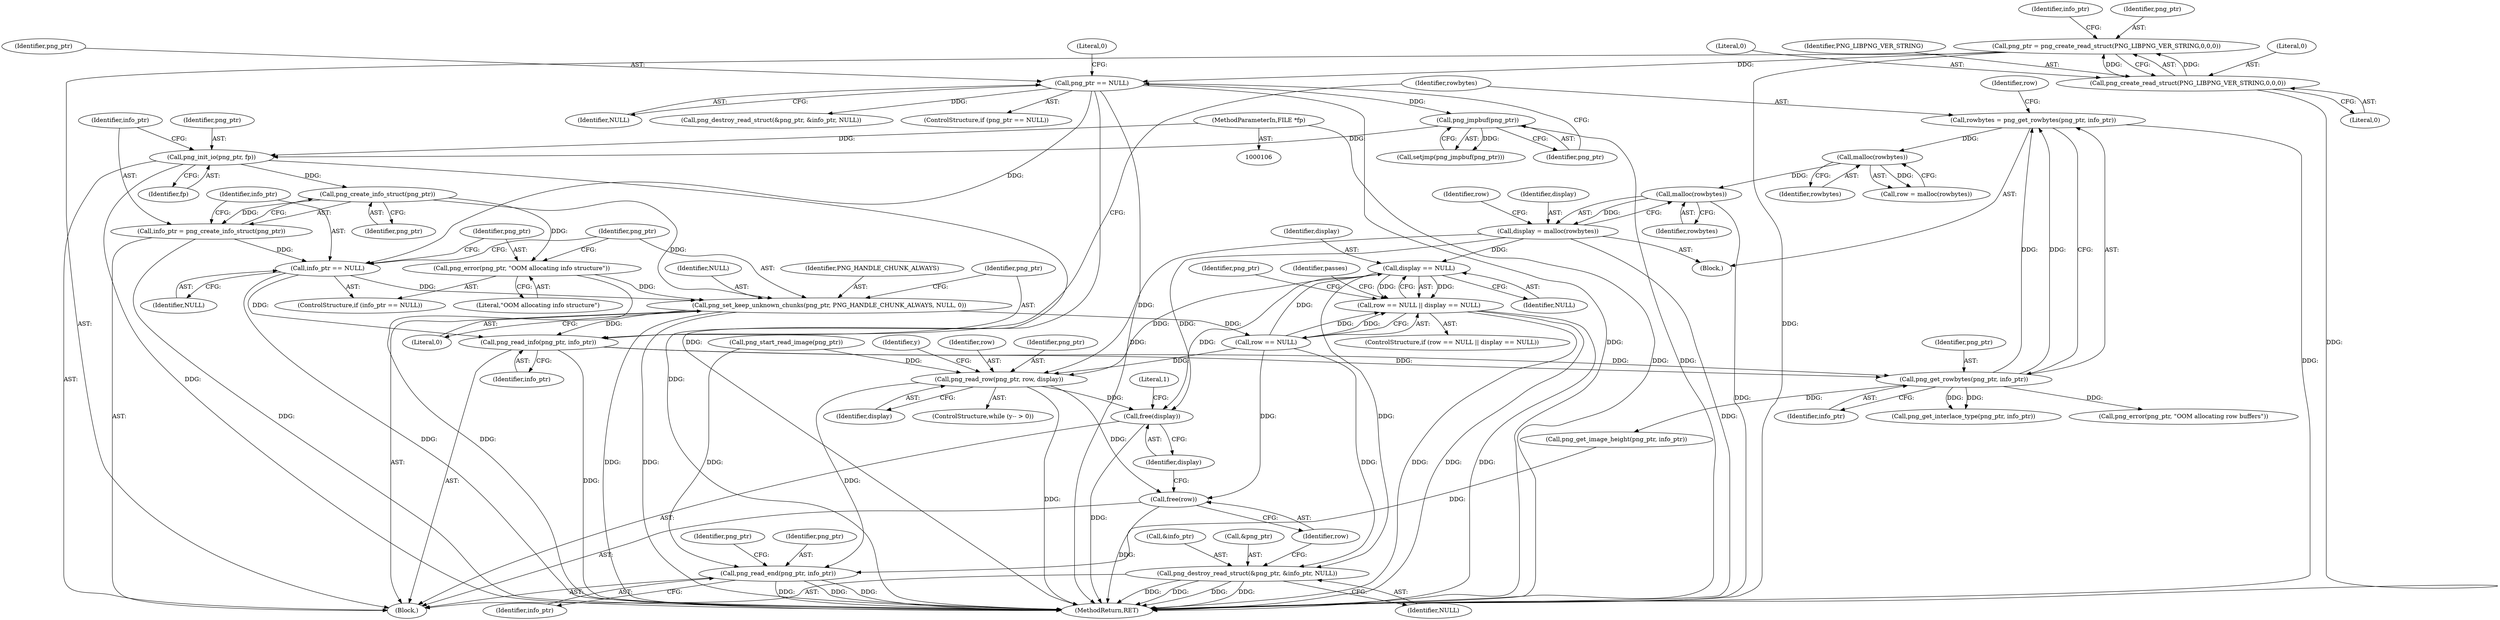 digraph "0_Android_9d4853418ab2f754c2b63e091c29c5529b8b86ca_153@API" {
"1000195" [label="(Call,malloc(rowbytes))"];
"1000191" [label="(Call,malloc(rowbytes))"];
"1000184" [label="(Call,rowbytes = png_get_rowbytes(png_ptr, info_ptr))"];
"1000186" [label="(Call,png_get_rowbytes(png_ptr, info_ptr))"];
"1000179" [label="(Call,png_read_info(png_ptr, info_ptr))"];
"1000174" [label="(Call,png_set_keep_unknown_chunks(png_ptr, PNG_HANDLE_CHUNK_ALWAYS, NULL, 0))"];
"1000171" [label="(Call,png_error(png_ptr, \"OOM allocating info structure\"))"];
"1000165" [label="(Call,png_create_info_struct(png_ptr))"];
"1000160" [label="(Call,png_init_io(png_ptr, fp))"];
"1000137" [label="(Call,png_jmpbuf(png_ptr))"];
"1000130" [label="(Call,png_ptr == NULL)"];
"1000110" [label="(Call,png_ptr = png_create_read_struct(PNG_LIBPNG_VER_STRING,0,0,0))"];
"1000112" [label="(Call,png_create_read_struct(PNG_LIBPNG_VER_STRING,0,0,0))"];
"1000107" [label="(MethodParameterIn,FILE *fp)"];
"1000168" [label="(Call,info_ptr == NULL)"];
"1000163" [label="(Call,info_ptr = png_create_info_struct(png_ptr))"];
"1000193" [label="(Call,display = malloc(rowbytes))"];
"1000202" [label="(Call,display == NULL)"];
"1000198" [label="(Call,row == NULL || display == NULL)"];
"1000263" [label="(Call,png_read_row(png_ptr, row, display))"];
"1000267" [label="(Call,png_read_end(png_ptr, info_ptr))"];
"1000276" [label="(Call,free(row))"];
"1000278" [label="(Call,free(display))"];
"1000270" [label="(Call,png_destroy_read_struct(&png_ptr, &info_ptr, NULL))"];
"1000182" [label="(Block,)"];
"1000258" [label="(ControlStructure,while (y-- > 0))"];
"1000186" [label="(Call,png_get_rowbytes(png_ptr, info_ptr))"];
"1000273" [label="(Call,&info_ptr)"];
"1000137" [label="(Call,png_jmpbuf(png_ptr))"];
"1000270" [label="(Call,png_destroy_read_struct(&png_ptr, &info_ptr, NULL))"];
"1000277" [label="(Identifier,row)"];
"1000271" [label="(Call,&png_ptr)"];
"1000211" [label="(Identifier,passes)"];
"1000178" [label="(Literal,0)"];
"1000162" [label="(Identifier,fp)"];
"1000265" [label="(Identifier,row)"];
"1000275" [label="(Identifier,NULL)"];
"1000233" [label="(Call,png_start_read_image(png_ptr))"];
"1000116" [label="(Literal,0)"];
"1000195" [label="(Call,malloc(rowbytes))"];
"1000115" [label="(Literal,0)"];
"1000179" [label="(Call,png_read_info(png_ptr, info_ptr))"];
"1000176" [label="(Identifier,PNG_HANDLE_CHUNK_ALWAYS)"];
"1000132" [label="(Identifier,NULL)"];
"1000114" [label="(Literal,0)"];
"1000170" [label="(Identifier,NULL)"];
"1000177" [label="(Identifier,NULL)"];
"1000167" [label="(ControlStructure,if (info_ptr == NULL))"];
"1000205" [label="(Call,png_error(png_ptr, \"OOM allocating row buffers\"))"];
"1000206" [label="(Identifier,png_ptr)"];
"1000171" [label="(Call,png_error(png_ptr, \"OOM allocating info structure\"))"];
"1000189" [label="(Call,row = malloc(rowbytes))"];
"1000161" [label="(Identifier,png_ptr)"];
"1000164" [label="(Identifier,info_ptr)"];
"1000119" [label="(Identifier,info_ptr)"];
"1000136" [label="(Call,setjmp(png_jmpbuf(png_ptr)))"];
"1000160" [label="(Call,png_init_io(png_ptr, fp))"];
"1000169" [label="(Identifier,info_ptr)"];
"1000200" [label="(Identifier,row)"];
"1000264" [label="(Identifier,png_ptr)"];
"1000168" [label="(Call,info_ptr == NULL)"];
"1000272" [label="(Identifier,png_ptr)"];
"1000263" [label="(Call,png_read_row(png_ptr, row, display))"];
"1000192" [label="(Identifier,rowbytes)"];
"1000279" [label="(Identifier,display)"];
"1000175" [label="(Identifier,png_ptr)"];
"1000224" [label="(Call,png_get_image_height(png_ptr, info_ptr))"];
"1000281" [label="(Literal,1)"];
"1000130" [label="(Call,png_ptr == NULL)"];
"1000111" [label="(Identifier,png_ptr)"];
"1000204" [label="(Identifier,NULL)"];
"1000110" [label="(Call,png_ptr = png_create_read_struct(PNG_LIBPNG_VER_STRING,0,0,0))"];
"1000190" [label="(Identifier,row)"];
"1000108" [label="(Block,)"];
"1000131" [label="(Identifier,png_ptr)"];
"1000107" [label="(MethodParameterIn,FILE *fp)"];
"1000282" [label="(MethodReturn,RET)"];
"1000269" [label="(Identifier,info_ptr)"];
"1000268" [label="(Identifier,png_ptr)"];
"1000134" [label="(Literal,0)"];
"1000174" [label="(Call,png_set_keep_unknown_chunks(png_ptr, PNG_HANDLE_CHUNK_ALWAYS, NULL, 0))"];
"1000276" [label="(Call,free(row))"];
"1000278" [label="(Call,free(display))"];
"1000197" [label="(ControlStructure,if (row == NULL || display == NULL))"];
"1000166" [label="(Identifier,png_ptr)"];
"1000188" [label="(Identifier,info_ptr)"];
"1000198" [label="(Call,row == NULL || display == NULL)"];
"1000196" [label="(Identifier,rowbytes)"];
"1000267" [label="(Call,png_read_end(png_ptr, info_ptr))"];
"1000191" [label="(Call,malloc(rowbytes))"];
"1000194" [label="(Identifier,display)"];
"1000180" [label="(Identifier,png_ptr)"];
"1000140" [label="(Call,png_destroy_read_struct(&png_ptr, &info_ptr, NULL))"];
"1000165" [label="(Call,png_create_info_struct(png_ptr))"];
"1000113" [label="(Identifier,PNG_LIBPNG_VER_STRING)"];
"1000184" [label="(Call,rowbytes = png_get_rowbytes(png_ptr, info_ptr))"];
"1000138" [label="(Identifier,png_ptr)"];
"1000214" [label="(Call,png_get_interlace_type(png_ptr, info_ptr))"];
"1000203" [label="(Identifier,display)"];
"1000129" [label="(ControlStructure,if (png_ptr == NULL))"];
"1000266" [label="(Identifier,display)"];
"1000187" [label="(Identifier,png_ptr)"];
"1000112" [label="(Call,png_create_read_struct(PNG_LIBPNG_VER_STRING,0,0,0))"];
"1000163" [label="(Call,info_ptr = png_create_info_struct(png_ptr))"];
"1000202" [label="(Call,display == NULL)"];
"1000261" [label="(Identifier,y)"];
"1000173" [label="(Literal,\"OOM allocating info structure\")"];
"1000172" [label="(Identifier,png_ptr)"];
"1000185" [label="(Identifier,rowbytes)"];
"1000199" [label="(Call,row == NULL)"];
"1000193" [label="(Call,display = malloc(rowbytes))"];
"1000181" [label="(Identifier,info_ptr)"];
"1000195" -> "1000193"  [label="AST: "];
"1000195" -> "1000196"  [label="CFG: "];
"1000196" -> "1000195"  [label="AST: "];
"1000193" -> "1000195"  [label="CFG: "];
"1000195" -> "1000282"  [label="DDG: "];
"1000195" -> "1000193"  [label="DDG: "];
"1000191" -> "1000195"  [label="DDG: "];
"1000191" -> "1000189"  [label="AST: "];
"1000191" -> "1000192"  [label="CFG: "];
"1000192" -> "1000191"  [label="AST: "];
"1000189" -> "1000191"  [label="CFG: "];
"1000191" -> "1000189"  [label="DDG: "];
"1000184" -> "1000191"  [label="DDG: "];
"1000184" -> "1000182"  [label="AST: "];
"1000184" -> "1000186"  [label="CFG: "];
"1000185" -> "1000184"  [label="AST: "];
"1000186" -> "1000184"  [label="AST: "];
"1000190" -> "1000184"  [label="CFG: "];
"1000184" -> "1000282"  [label="DDG: "];
"1000186" -> "1000184"  [label="DDG: "];
"1000186" -> "1000184"  [label="DDG: "];
"1000186" -> "1000188"  [label="CFG: "];
"1000187" -> "1000186"  [label="AST: "];
"1000188" -> "1000186"  [label="AST: "];
"1000179" -> "1000186"  [label="DDG: "];
"1000179" -> "1000186"  [label="DDG: "];
"1000186" -> "1000205"  [label="DDG: "];
"1000186" -> "1000214"  [label="DDG: "];
"1000186" -> "1000214"  [label="DDG: "];
"1000186" -> "1000224"  [label="DDG: "];
"1000179" -> "1000108"  [label="AST: "];
"1000179" -> "1000181"  [label="CFG: "];
"1000180" -> "1000179"  [label="AST: "];
"1000181" -> "1000179"  [label="AST: "];
"1000185" -> "1000179"  [label="CFG: "];
"1000179" -> "1000282"  [label="DDG: "];
"1000174" -> "1000179"  [label="DDG: "];
"1000168" -> "1000179"  [label="DDG: "];
"1000174" -> "1000108"  [label="AST: "];
"1000174" -> "1000178"  [label="CFG: "];
"1000175" -> "1000174"  [label="AST: "];
"1000176" -> "1000174"  [label="AST: "];
"1000177" -> "1000174"  [label="AST: "];
"1000178" -> "1000174"  [label="AST: "];
"1000180" -> "1000174"  [label="CFG: "];
"1000174" -> "1000282"  [label="DDG: "];
"1000174" -> "1000282"  [label="DDG: "];
"1000171" -> "1000174"  [label="DDG: "];
"1000165" -> "1000174"  [label="DDG: "];
"1000168" -> "1000174"  [label="DDG: "];
"1000174" -> "1000199"  [label="DDG: "];
"1000171" -> "1000167"  [label="AST: "];
"1000171" -> "1000173"  [label="CFG: "];
"1000172" -> "1000171"  [label="AST: "];
"1000173" -> "1000171"  [label="AST: "];
"1000175" -> "1000171"  [label="CFG: "];
"1000171" -> "1000282"  [label="DDG: "];
"1000165" -> "1000171"  [label="DDG: "];
"1000165" -> "1000163"  [label="AST: "];
"1000165" -> "1000166"  [label="CFG: "];
"1000166" -> "1000165"  [label="AST: "];
"1000163" -> "1000165"  [label="CFG: "];
"1000165" -> "1000163"  [label="DDG: "];
"1000160" -> "1000165"  [label="DDG: "];
"1000160" -> "1000108"  [label="AST: "];
"1000160" -> "1000162"  [label="CFG: "];
"1000161" -> "1000160"  [label="AST: "];
"1000162" -> "1000160"  [label="AST: "];
"1000164" -> "1000160"  [label="CFG: "];
"1000160" -> "1000282"  [label="DDG: "];
"1000160" -> "1000282"  [label="DDG: "];
"1000137" -> "1000160"  [label="DDG: "];
"1000107" -> "1000160"  [label="DDG: "];
"1000137" -> "1000136"  [label="AST: "];
"1000137" -> "1000138"  [label="CFG: "];
"1000138" -> "1000137"  [label="AST: "];
"1000136" -> "1000137"  [label="CFG: "];
"1000137" -> "1000282"  [label="DDG: "];
"1000137" -> "1000136"  [label="DDG: "];
"1000130" -> "1000137"  [label="DDG: "];
"1000130" -> "1000129"  [label="AST: "];
"1000130" -> "1000132"  [label="CFG: "];
"1000131" -> "1000130"  [label="AST: "];
"1000132" -> "1000130"  [label="AST: "];
"1000134" -> "1000130"  [label="CFG: "];
"1000138" -> "1000130"  [label="CFG: "];
"1000130" -> "1000282"  [label="DDG: "];
"1000130" -> "1000282"  [label="DDG: "];
"1000130" -> "1000282"  [label="DDG: "];
"1000110" -> "1000130"  [label="DDG: "];
"1000130" -> "1000140"  [label="DDG: "];
"1000130" -> "1000168"  [label="DDG: "];
"1000110" -> "1000108"  [label="AST: "];
"1000110" -> "1000112"  [label="CFG: "];
"1000111" -> "1000110"  [label="AST: "];
"1000112" -> "1000110"  [label="AST: "];
"1000119" -> "1000110"  [label="CFG: "];
"1000110" -> "1000282"  [label="DDG: "];
"1000112" -> "1000110"  [label="DDG: "];
"1000112" -> "1000110"  [label="DDG: "];
"1000112" -> "1000116"  [label="CFG: "];
"1000113" -> "1000112"  [label="AST: "];
"1000114" -> "1000112"  [label="AST: "];
"1000115" -> "1000112"  [label="AST: "];
"1000116" -> "1000112"  [label="AST: "];
"1000112" -> "1000282"  [label="DDG: "];
"1000107" -> "1000106"  [label="AST: "];
"1000107" -> "1000282"  [label="DDG: "];
"1000168" -> "1000167"  [label="AST: "];
"1000168" -> "1000170"  [label="CFG: "];
"1000169" -> "1000168"  [label="AST: "];
"1000170" -> "1000168"  [label="AST: "];
"1000172" -> "1000168"  [label="CFG: "];
"1000175" -> "1000168"  [label="CFG: "];
"1000168" -> "1000282"  [label="DDG: "];
"1000163" -> "1000168"  [label="DDG: "];
"1000163" -> "1000108"  [label="AST: "];
"1000164" -> "1000163"  [label="AST: "];
"1000169" -> "1000163"  [label="CFG: "];
"1000163" -> "1000282"  [label="DDG: "];
"1000193" -> "1000182"  [label="AST: "];
"1000194" -> "1000193"  [label="AST: "];
"1000200" -> "1000193"  [label="CFG: "];
"1000193" -> "1000282"  [label="DDG: "];
"1000193" -> "1000202"  [label="DDG: "];
"1000193" -> "1000263"  [label="DDG: "];
"1000193" -> "1000278"  [label="DDG: "];
"1000202" -> "1000198"  [label="AST: "];
"1000202" -> "1000204"  [label="CFG: "];
"1000203" -> "1000202"  [label="AST: "];
"1000204" -> "1000202"  [label="AST: "];
"1000198" -> "1000202"  [label="CFG: "];
"1000202" -> "1000198"  [label="DDG: "];
"1000202" -> "1000198"  [label="DDG: "];
"1000199" -> "1000202"  [label="DDG: "];
"1000202" -> "1000263"  [label="DDG: "];
"1000202" -> "1000270"  [label="DDG: "];
"1000202" -> "1000278"  [label="DDG: "];
"1000198" -> "1000197"  [label="AST: "];
"1000198" -> "1000199"  [label="CFG: "];
"1000199" -> "1000198"  [label="AST: "];
"1000206" -> "1000198"  [label="CFG: "];
"1000211" -> "1000198"  [label="CFG: "];
"1000198" -> "1000282"  [label="DDG: "];
"1000198" -> "1000282"  [label="DDG: "];
"1000198" -> "1000282"  [label="DDG: "];
"1000199" -> "1000198"  [label="DDG: "];
"1000199" -> "1000198"  [label="DDG: "];
"1000263" -> "1000258"  [label="AST: "];
"1000263" -> "1000266"  [label="CFG: "];
"1000264" -> "1000263"  [label="AST: "];
"1000265" -> "1000263"  [label="AST: "];
"1000266" -> "1000263"  [label="AST: "];
"1000261" -> "1000263"  [label="CFG: "];
"1000263" -> "1000282"  [label="DDG: "];
"1000233" -> "1000263"  [label="DDG: "];
"1000199" -> "1000263"  [label="DDG: "];
"1000263" -> "1000267"  [label="DDG: "];
"1000263" -> "1000276"  [label="DDG: "];
"1000263" -> "1000278"  [label="DDG: "];
"1000267" -> "1000108"  [label="AST: "];
"1000267" -> "1000269"  [label="CFG: "];
"1000268" -> "1000267"  [label="AST: "];
"1000269" -> "1000267"  [label="AST: "];
"1000272" -> "1000267"  [label="CFG: "];
"1000267" -> "1000282"  [label="DDG: "];
"1000267" -> "1000282"  [label="DDG: "];
"1000267" -> "1000282"  [label="DDG: "];
"1000233" -> "1000267"  [label="DDG: "];
"1000224" -> "1000267"  [label="DDG: "];
"1000276" -> "1000108"  [label="AST: "];
"1000276" -> "1000277"  [label="CFG: "];
"1000277" -> "1000276"  [label="AST: "];
"1000279" -> "1000276"  [label="CFG: "];
"1000276" -> "1000282"  [label="DDG: "];
"1000199" -> "1000276"  [label="DDG: "];
"1000278" -> "1000108"  [label="AST: "];
"1000278" -> "1000279"  [label="CFG: "];
"1000279" -> "1000278"  [label="AST: "];
"1000281" -> "1000278"  [label="CFG: "];
"1000278" -> "1000282"  [label="DDG: "];
"1000270" -> "1000108"  [label="AST: "];
"1000270" -> "1000275"  [label="CFG: "];
"1000271" -> "1000270"  [label="AST: "];
"1000273" -> "1000270"  [label="AST: "];
"1000275" -> "1000270"  [label="AST: "];
"1000277" -> "1000270"  [label="CFG: "];
"1000270" -> "1000282"  [label="DDG: "];
"1000270" -> "1000282"  [label="DDG: "];
"1000270" -> "1000282"  [label="DDG: "];
"1000270" -> "1000282"  [label="DDG: "];
"1000199" -> "1000270"  [label="DDG: "];
}
